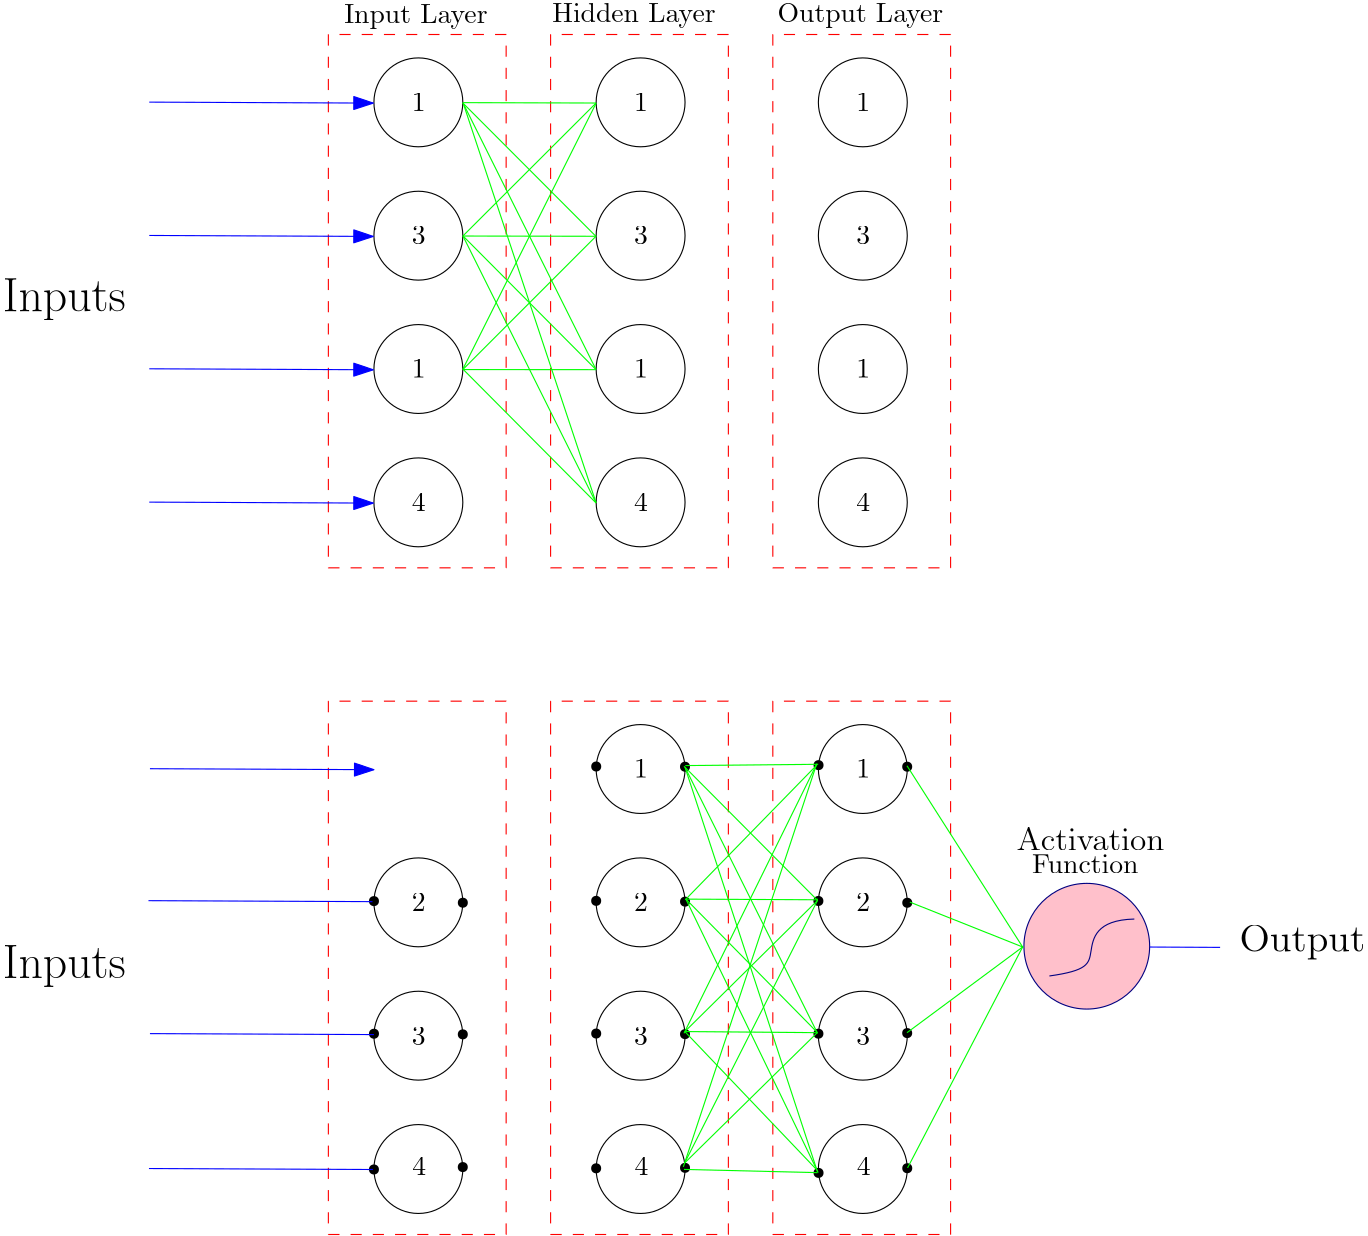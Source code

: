 <?xml version="1.0"?>
<!DOCTYPE ipe SYSTEM "ipe.dtd">
<ipe version="70218" creator="Ipe 7.2.26">
<info created="D:20230317225616" modified="D:20230318204840"/>
<ipestyle name="basic">
<symbol name="arrow/arc(spx)">
<path stroke="sym-stroke" fill="sym-stroke" pen="sym-pen">
0 0 m
-1 0.333 l
-1 -0.333 l
h
</path>
</symbol>
<symbol name="arrow/farc(spx)">
<path stroke="sym-stroke" fill="white" pen="sym-pen">
0 0 m
-1 0.333 l
-1 -0.333 l
h
</path>
</symbol>
<symbol name="arrow/ptarc(spx)">
<path stroke="sym-stroke" fill="sym-stroke" pen="sym-pen">
0 0 m
-1 0.333 l
-0.8 0 l
-1 -0.333 l
h
</path>
</symbol>
<symbol name="arrow/fptarc(spx)">
<path stroke="sym-stroke" fill="white" pen="sym-pen">
0 0 m
-1 0.333 l
-0.8 0 l
-1 -0.333 l
h
</path>
</symbol>
<symbol name="mark/circle(sx)" transformations="translations">
<path fill="sym-stroke">
0.6 0 0 0.6 0 0 e
0.4 0 0 0.4 0 0 e
</path>
</symbol>
<symbol name="mark/disk(sx)" transformations="translations">
<path fill="sym-stroke">
0.6 0 0 0.6 0 0 e
</path>
</symbol>
<symbol name="mark/fdisk(sfx)" transformations="translations">
<group>
<path fill="sym-fill">
0.5 0 0 0.5 0 0 e
</path>
<path fill="sym-stroke" fillrule="eofill">
0.6 0 0 0.6 0 0 e
0.4 0 0 0.4 0 0 e
</path>
</group>
</symbol>
<symbol name="mark/box(sx)" transformations="translations">
<path fill="sym-stroke" fillrule="eofill">
-0.6 -0.6 m
0.6 -0.6 l
0.6 0.6 l
-0.6 0.6 l
h
-0.4 -0.4 m
0.4 -0.4 l
0.4 0.4 l
-0.4 0.4 l
h
</path>
</symbol>
<symbol name="mark/square(sx)" transformations="translations">
<path fill="sym-stroke">
-0.6 -0.6 m
0.6 -0.6 l
0.6 0.6 l
-0.6 0.6 l
h
</path>
</symbol>
<symbol name="mark/fsquare(sfx)" transformations="translations">
<group>
<path fill="sym-fill">
-0.5 -0.5 m
0.5 -0.5 l
0.5 0.5 l
-0.5 0.5 l
h
</path>
<path fill="sym-stroke" fillrule="eofill">
-0.6 -0.6 m
0.6 -0.6 l
0.6 0.6 l
-0.6 0.6 l
h
-0.4 -0.4 m
0.4 -0.4 l
0.4 0.4 l
-0.4 0.4 l
h
</path>
</group>
</symbol>
<symbol name="mark/cross(sx)" transformations="translations">
<group>
<path fill="sym-stroke">
-0.43 -0.57 m
0.57 0.43 l
0.43 0.57 l
-0.57 -0.43 l
h
</path>
<path fill="sym-stroke">
-0.43 0.57 m
0.57 -0.43 l
0.43 -0.57 l
-0.57 0.43 l
h
</path>
</group>
</symbol>
<symbol name="arrow/fnormal(spx)">
<path stroke="sym-stroke" fill="white" pen="sym-pen">
0 0 m
-1 0.333 l
-1 -0.333 l
h
</path>
</symbol>
<symbol name="arrow/pointed(spx)">
<path stroke="sym-stroke" fill="sym-stroke" pen="sym-pen">
0 0 m
-1 0.333 l
-0.8 0 l
-1 -0.333 l
h
</path>
</symbol>
<symbol name="arrow/fpointed(spx)">
<path stroke="sym-stroke" fill="white" pen="sym-pen">
0 0 m
-1 0.333 l
-0.8 0 l
-1 -0.333 l
h
</path>
</symbol>
<symbol name="arrow/linear(spx)">
<path stroke="sym-stroke" pen="sym-pen">
-1 0.333 m
0 0 l
-1 -0.333 l
</path>
</symbol>
<symbol name="arrow/fdouble(spx)">
<path stroke="sym-stroke" fill="white" pen="sym-pen">
0 0 m
-1 0.333 l
-1 -0.333 l
h
-1 0 m
-2 0.333 l
-2 -0.333 l
h
</path>
</symbol>
<symbol name="arrow/double(spx)">
<path stroke="sym-stroke" fill="sym-stroke" pen="sym-pen">
0 0 m
-1 0.333 l
-1 -0.333 l
h
-1 0 m
-2 0.333 l
-2 -0.333 l
h
</path>
</symbol>
<symbol name="arrow/mid-normal(spx)">
<path stroke="sym-stroke" fill="sym-stroke" pen="sym-pen">
0.5 0 m
-0.5 0.333 l
-0.5 -0.333 l
h
</path>
</symbol>
<symbol name="arrow/mid-fnormal(spx)">
<path stroke="sym-stroke" fill="white" pen="sym-pen">
0.5 0 m
-0.5 0.333 l
-0.5 -0.333 l
h
</path>
</symbol>
<symbol name="arrow/mid-pointed(spx)">
<path stroke="sym-stroke" fill="sym-stroke" pen="sym-pen">
0.5 0 m
-0.5 0.333 l
-0.3 0 l
-0.5 -0.333 l
h
</path>
</symbol>
<symbol name="arrow/mid-fpointed(spx)">
<path stroke="sym-stroke" fill="white" pen="sym-pen">
0.5 0 m
-0.5 0.333 l
-0.3 0 l
-0.5 -0.333 l
h
</path>
</symbol>
<symbol name="arrow/mid-double(spx)">
<path stroke="sym-stroke" fill="sym-stroke" pen="sym-pen">
1 0 m
0 0.333 l
0 -0.333 l
h
0 0 m
-1 0.333 l
-1 -0.333 l
h
</path>
</symbol>
<symbol name="arrow/mid-fdouble(spx)">
<path stroke="sym-stroke" fill="white" pen="sym-pen">
1 0 m
0 0.333 l
0 -0.333 l
h
0 0 m
-1 0.333 l
-1 -0.333 l
h
</path>
</symbol>
<anglesize name="22.5 deg" value="22.5"/>
<anglesize name="30 deg" value="30"/>
<anglesize name="45 deg" value="45"/>
<anglesize name="60 deg" value="60"/>
<anglesize name="90 deg" value="90"/>
<arrowsize name="large" value="10"/>
<arrowsize name="small" value="5"/>
<arrowsize name="tiny" value="3"/>
<color name="blue" value="0 0 1"/>
<color name="brown" value="0.647 0.165 0.165"/>
<color name="darkblue" value="0 0 0.545"/>
<color name="darkcyan" value="0 0.545 0.545"/>
<color name="darkgray" value="0.663"/>
<color name="darkgreen" value="0 0.392 0"/>
<color name="darkmagenta" value="0.545 0 0.545"/>
<color name="darkorange" value="1 0.549 0"/>
<color name="darkred" value="0.545 0 0"/>
<color name="gold" value="1 0.843 0"/>
<color name="gray" value="0.745"/>
<color name="green" value="0 1 0"/>
<color name="lightblue" value="0.678 0.847 0.902"/>
<color name="lightcyan" value="0.878 1 1"/>
<color name="lightgray" value="0.827"/>
<color name="lightgreen" value="0.565 0.933 0.565"/>
<color name="lightyellow" value="1 1 0.878"/>
<color name="navy" value="0 0 0.502"/>
<color name="orange" value="1 0.647 0"/>
<color name="pink" value="1 0.753 0.796"/>
<color name="purple" value="0.627 0.125 0.941"/>
<color name="red" value="1 0 0"/>
<color name="seagreen" value="0.18 0.545 0.341"/>
<color name="turquoise" value="0.251 0.878 0.816"/>
<color name="violet" value="0.933 0.51 0.933"/>
<color name="yellow" value="1 1 0"/>
<dashstyle name="dash dot dotted" value="[4 2 1 2 1 2] 0"/>
<dashstyle name="dash dotted" value="[4 2 1 2] 0"/>
<dashstyle name="dashed" value="[4] 0"/>
<dashstyle name="dotted" value="[1 3] 0"/>
<gridsize name="10 pts (~3.5 mm)" value="10"/>
<gridsize name="14 pts (~5 mm)" value="14"/>
<gridsize name="16 pts (~6 mm)" value="16"/>
<gridsize name="20 pts (~7 mm)" value="20"/>
<gridsize name="28 pts (~10 mm)" value="28"/>
<gridsize name="32 pts (~12 mm)" value="32"/>
<gridsize name="4 pts" value="4"/>
<gridsize name="56 pts (~20 mm)" value="56"/>
<gridsize name="8 pts (~3 mm)" value="8"/>
<opacity name="10%" value="0.1"/>
<opacity name="30%" value="0.3"/>
<opacity name="50%" value="0.5"/>
<opacity name="75%" value="0.75"/>
<pen name="fat" value="1.2"/>
<pen name="heavier" value="0.8"/>
<pen name="ultrafat" value="2"/>
<symbolsize name="large" value="5"/>
<symbolsize name="small" value="2"/>
<symbolsize name="tiny" value="1.1"/>
<textsize name="Huge" value="\Huge"/>
<textsize name="LARGE" value="\LARGE"/>
<textsize name="Large" value="\Large"/>
<textsize name="footnote" value="\footnotesize"/>
<textsize name="huge" value="\huge"/>
<textsize name="large" value="\large"/>
<textsize name="script" value="\scriptsize"/>
<textsize name="small" value="\small"/>
<textsize name="tiny" value="\tiny"/>
<textstyle name="center" begin="\begin{center}" end="\end{center}"/>
<textstyle name="item" begin="\begin{itemize}\item{}" end="\end{itemize}"/>
<textstyle name="itemize" begin="\begin{itemize}" end="\end{itemize}"/>
<tiling name="falling" angle="-60" step="4" width="1"/>
<tiling name="rising" angle="30" step="4" width="1"/>
</ipestyle>
<page>
<layer name="alpha"/>
<view layers="alpha" active="alpha"/>
<path layer="alpha" matrix="1 0 0 1 31.5779 -559.79" stroke="black">
16 0 0 16 128 688 e
</path>
<path matrix="1 0 0 1 31.5779 -607.79" stroke="black">
16 0 0 16 128 688 e
</path>
<path matrix="1 0 0 1 31.5779 -655.79" stroke="black">
16 0 0 16 128 688 e
</path>
<path matrix="1 0 0 1 111.578 -511.79" stroke="black">
16 0 0 16 128 688 e
</path>
<path matrix="1 0 0 1 111.578 -559.79" stroke="black">
16 0 0 16 128 688 e
</path>
<path matrix="1 0 0 1 111.578 -607.79" stroke="black">
16 0 0 16 128 688 e
</path>
<path matrix="1 0 0 1 111.578 -655.79" stroke="black">
16 0 0 16 128 688 e
</path>
<path matrix="1 0 0 1 191.578 -511.79" stroke="black">
16 0 0 16 128 688 e
</path>
<path matrix="1 0 0 1 191.578 -559.79" stroke="black">
16 0 0 16 128 688 e
</path>
<path matrix="1 0 0 1 191.578 -607.79" stroke="black">
16 0 0 16 128 688 e
</path>
<path matrix="1 0 0 1 191.578 -655.79" stroke="black">
16 0 0 16 128 688 e
</path>
<text matrix="1 0 0 1 -66.8009 -450.883" transformations="translations" pos="224 576" stroke="black" type="label" width="4.981" height="6.42" depth="0" valign="baseline">2</text>
<text matrix="1 0 0 1 -66.8009 -451.121" transformations="translations" pos="224 528" stroke="black" type="label" width="4.981" height="6.42" depth="0" valign="baseline">3</text>
<text matrix="1 0 0 1 -66.8009 -450.883" transformations="translations" pos="304 624" stroke="black" type="label" width="4.981" height="6.42" depth="0" valign="baseline">1</text>
<text matrix="1 0 0 1 -66.8009 -450.883" transformations="translations" pos="304 576" stroke="black" type="label" width="4.981" height="6.42" depth="0" valign="baseline">2</text>
<text matrix="1 0 0 1 -66.8009 -451.121" transformations="translations" pos="304 528" stroke="black" type="label" width="4.981" height="6.42" depth="0" valign="baseline">3</text>
<text matrix="1 0 0 1 -66.8009 -450.883" transformations="translations" pos="384 624" stroke="black" type="label" width="4.981" height="6.42" depth="0" valign="baseline">1</text>
<text matrix="1 0 0 1 -66.8009 -450.883" transformations="translations" pos="384 576" stroke="black" type="label" width="4.981" height="6.42" depth="0" valign="baseline">2</text>
<text matrix="1 0 0 1 -66.8009 -451.121" transformations="translations" pos="384 528" stroke="black" type="label" width="4.981" height="6.42" depth="0" valign="baseline">3</text>
<text matrix="1 0 0 1 -66.5853 -449.954" transformations="translations" pos="224 480" stroke="black" type="label" width="4.981" height="6.42" depth="0" valign="baseline">4</text>
<text matrix="1 0 0 1 -66.5853 -449.954" transformations="translations" pos="304 480" stroke="black" type="label" width="4.981" height="6.42" depth="0" valign="baseline">4</text>
<text matrix="1 0 0 1 -66.5853 -449.954" transformations="translations" pos="384 480" stroke="black" type="label" width="4.981" height="6.42" depth="0" valign="baseline">4</text>
<path matrix="1 0 0 1 -64.8236 -439.359" stroke="red" dash="dashed">
192 640 m
192 448 l
256 448 l
256 640 l
h
</path>
<path matrix="1 0 0 1 15.1764 -439.359" stroke="red" dash="dashed">
192 640 m
192 448 l
256 448 l
256 640 l
h
</path>
<path matrix="1 0 0 1 95.176 -439.359" stroke="red" dash="dashed">
192 640 m
192 448 l
256 448 l
256 640 l
h
</path>
<path matrix="1 0 0 1 -64.8236 -439.359" fill="white">
405.875 644.905 m
405.875 644.905 l
h
</path>
<use matrix="1 0 0 1 -64.8236 -439.359" name="mark/disk(sx)" pos="288.427 616.473" size="normal" stroke="black"/>
<use matrix="1 0 0 1 -64.8236 -439.359" name="mark/disk(sx)" pos="288.411 568.108" size="normal" stroke="black"/>
<use matrix="1 0 0 1 -64.8236 -439.359" name="mark/disk(sx)" pos="288.42 520.341" size="normal" stroke="black"/>
<use matrix="1 0 0 1 -64.8236 -439.359" name="mark/disk(sx)" pos="288.403 471.821" size="normal" stroke="black"/>
<use matrix="1 0 0 1 -64.8236 -439.359" name="mark/disk(sx)" pos="320.38 616.401" size="normal" stroke="black"/>
<use matrix="1 0 0 1 -64.8236 -439.359" name="mark/disk(sx)" pos="320.399 567.822" size="normal" stroke="black"/>
<use matrix="1 0 0 1 -64.8236 -439.359" name="mark/disk(sx)" pos="320.392 520.131" size="normal" stroke="black"/>
<use matrix="1 0 0 1 -64.8236 -439.359" name="mark/disk(sx)" pos="320.396 471.998" size="normal" stroke="black"/>
<use matrix="1 0 0 1 -64.8236 -439.359" name="mark/disk(sx)" pos="368.462 616.964" size="normal" stroke="black"/>
<use matrix="1 0 0 1 -64.8236 -439.359" name="mark/disk(sx)" pos="368.409 568.065" size="normal" stroke="black"/>
<use matrix="1 0 0 1 -64.8236 -439.359" name="mark/disk(sx)" pos="368.418 520.289" size="normal" stroke="black"/>
<use matrix="1 0 0 1 -64.8236 -439.359" name="mark/disk(sx)" pos="368.463 470.171" size="normal" stroke="black"/>
<use matrix="1 0 0 1 -64.8236 -439.359" name="mark/disk(sx)" pos="400.38 616.406" size="normal" stroke="black"/>
<use matrix="1 0 0 1 -64.8236 -439.359" name="mark/disk(sx)" pos="400.401 567.418" size="normal" stroke="black"/>
<use matrix="1 0 0 1 -64.8236 -439.359" name="mark/disk(sx)" pos="400.374 520.5" size="normal" stroke="black"/>
<use matrix="1 0 0 1 -64.8236 -439.359" name="mark/disk(sx)" pos="400.399 471.856" size="normal" stroke="black"/>
<use matrix="1 0 0 1 -64.8236 -439.359" name="mark/disk(sx)" pos="240.401 567.434" size="normal" stroke="black"/>
<use matrix="1 0 0 1 -64.8236 -439.359" name="mark/disk(sx)" pos="240.394 520.043" size="normal" stroke="black"/>
<use matrix="1 0 0 1 -64.8236 -439.359" name="mark/disk(sx)" pos="240.386 472.266" size="normal" stroke="black"/>
<path matrix="1 0 0 1 -64.8236 -439.359" stroke="green">
320.484 616.807 m
368.331 617.269 l
</path>
<path matrix="1 0 0 1 -64.8236 -439.359" stroke="green">
320.022 616.576 m
368.1 568.267 l
</path>
<path matrix="1 0 0 1 -64.8236 -439.359" stroke="green">
320.389 616.207 m
368.1 520.421 l
</path>
<path matrix="1 0 0 1 -64.8236 -439.359" stroke="green">
320.389 616.207 m
368.1 470.494 l
</path>
<path matrix="1 0 0 1 -64.8236 -439.359" stroke="green">
320.484 568.498 m
367.868 617.038 l
</path>
<path matrix="1 0 0 1 -64.8236 -439.359" stroke="green">
320.484 568.729 m
367.868 568.498 l
</path>
<path matrix="1 0 0 1 -64.8236 -439.359" stroke="green">
320.709 568.728 m
367.868 520.883 l
</path>
<path matrix="1 0 0 1 -64.8236 -439.359" stroke="green">
320.709 568.728 m
368.331 470.263 l
</path>
<path matrix="1 0 0 1 -64.8236 -439.359" stroke="green">
320.022 520.421 m
367.868 617.5 l
</path>
<path matrix="1 0 0 1 -64.8236 -439.359" stroke="green">
320.333 521.051 m
368.1 568.267 l
367.868 568.961 l
</path>
<path matrix="1 0 0 1 -64.8236 -439.359" stroke="green">
320.333 521.051 m
368.1 520.652 l
</path>
<path matrix="1 0 0 1 -64.8236 -439.359" stroke="green">
320.333 521.051 m
367.849 471.258 l
</path>
<path matrix="1 0 0 1 -64.8236 -439.359" stroke="green">
319.791 472.344 m
367.752 617.264 l
</path>
<path matrix="1 0 0 1 -64.8236 -439.359" stroke="green">
320.253 473.741 m
368.1 568.267 l
</path>
<path matrix="1 0 0 1 -64.8236 -439.359" stroke="green">
320.253 473.741 m
367.984 520.653 l
</path>
<path matrix="1 0 0 1 -64.8236 -439.359" stroke="green">
320.022 471.419 m
368.1 470.263 l
</path>
<use matrix="1 0 0 1 -64.8236 -439.359" name="mark/disk(sx)" pos="208.408 568.015" size="normal" stroke="black"/>
<use matrix="1 0 0 1 -64.8236 -439.359" name="mark/disk(sx)" pos="208.417 520.274" size="normal" stroke="black"/>
<use matrix="1 0 0 1 -64.8236 -439.359" name="mark/disk(sx)" pos="208.402 471.403" size="normal" stroke="black"/>
<path matrix="1 0 0 1 -64.8236 -439.359" stroke="blue" rarrow="normal/normal">
208.403 615.33 m
127.768 615.681 l
</path>
<path matrix="1 0 0 1 -65.3573 -486.864" stroke="blue">
208.403 615.33 m
127.768 615.681 l
</path>
<path matrix="1 0 0 1 -64.8235 -534.724" stroke="blue">
208.403 615.33 m
127.768 615.681 l
</path>
<path matrix="1 0 0 1 -65.1793 -583.295" stroke="blue">
208.403 615.33 m
127.768 615.681 l
</path>
<text matrix="1 0 0 1 -78.0874 -464.717" transformations="translations" pos="88.0501 565.686" stroke="black" type="label" width="44.307" height="11.76" depth="3.35" valign="baseline" size="LARGE">Inputs</text>
<text matrix="1 0 0 1 -53.4134 -452.468" transformations="translations" pos="508.592 562.956" stroke="black" type="label" width="45.263" height="9.803" depth="2.79" valign="baseline" size="Large">Output</text>
<path matrix="1 0 0 1 -47.792 -15.584" stroke="navy" fill="pink">
22.6274 0 0 22.6274 448 128 e
</path>
<path stroke="green">
335.477 177.384 m
377.285 111.865 l
</path>
<path stroke="green">
336.517 128.297 m
377.285 112.073 l
</path>
<path stroke="green">
335.477 81.2887 m
377.107 112.143 l
</path>
<path stroke="green">
335.685 32.617 m
377.107 112.143 l
</path>
<path matrix="1 0 0 1 -37.1443 1.60105" stroke="navy">
454.47 120.598 m
440.541 120.278
438.62 106.829
437.659 102.026
423.89 100.105 c
</path>
<path stroke="blue">
422.938 112.121 m
448.202 111.998 l
</path>
<text matrix="1 0 0 1 -1.24799 -39.5198" transformations="translations" pos="376.106 186.507" stroke="black" type="label" width="53.323" height="8.169" depth="0" valign="baseline" size="large">Activation</text>
<text matrix="1 0 0 1 -18.5119 -35.3598" transformations="translations" pos="398.986 174.027" stroke="black" type="label" width="41.649" height="6.808" depth="0" valign="baseline">Function
</text>
<path matrix="1 0 0 1 -64.8236 -199.359" stroke="red" dash="dashed">
192 640 m
192 448 l
256 448 l
256 640 l
h
</path>
<path matrix="1 0 0 1 15.1764 -199.359" stroke="red" dash="dashed">
192 640 m
192 448 l
256 448 l
256 640 l
h
</path>
<path matrix="1 0 0 1 95.1764 -199.359" stroke="red" dash="dashed">
192 640 m
192 448 l
256 448 l
256 640 l
h
</path>
<text matrix="1 0 0 1 -84.3292 -229.788" transformations="translations" pos="217.178 674.528" stroke="black" type="label" width="51.64" height="6.815" depth="1.93" valign="baseline">Input
Layer</text>
<text matrix="1 0 0 1 -81.5984 -201.31" transformations="translations" pos="289.349 646.44" stroke="black" type="label" width="62.156" height="6.926" depth="1.93" valign="baseline">Hidden Layer
</text>
<text matrix="1 0 0 1 -85.8897 -203.65" transformations="translations" pos="374.783 648.781" stroke="black" type="label" width="59.665" height="6.815" depth="1.93" valign="baseline">Output Layer</text>
<text matrix="1 0 0 1 -66.8009 -210.883" transformations="translations" pos="224 624" stroke="black" type="label" width="4.981" height="6.42" depth="0" valign="baseline">1</text>
<path matrix="1 0 0 1 31.5779 -271.79" stroke="black">
16 0 0 16 128 688 e
</path>
<text matrix="1 0 0 1 -66.8009 -258.883" transformations="translations" pos="224 624" stroke="black" type="label" width="4.981" height="6.42" depth="0" valign="baseline">3</text>
<path matrix="1 0 0 1 31.5779 -319.79" stroke="black">
16 0 0 16 128 688 e
</path>
<text matrix="1 0 0 1 -66.8009 -306.883" transformations="translations" pos="224 624" stroke="black" type="label" width="4.981" height="6.42" depth="0" valign="baseline">1</text>
<path matrix="1 0 0 1 31.5779 -367.79" stroke="black">
16 0 0 16 128 688 e
</path>
<text matrix="1 0 0 1 -66.8009 -354.883" transformations="translations" pos="224 624" stroke="black" type="label" width="4.981" height="6.42" depth="0" valign="baseline">4</text>
<path matrix="1 0 0 1 31.5779 -415.79" stroke="black">
16 0 0 16 128 688 e
</path>
<text matrix="1 0 0 1 13.1991 -210.883" transformations="translations" pos="224 624" stroke="black" type="label" width="4.981" height="6.42" depth="0" valign="baseline">1</text>
<path matrix="1 0 0 1 111.578 -271.79" stroke="black">
16 0 0 16 128 688 e
</path>
<text matrix="1 0 0 1 13.1991 -258.883" transformations="translations" pos="224 624" stroke="black" type="label" width="4.981" height="6.42" depth="0" valign="baseline">3</text>
<path matrix="1 0 0 1 111.578 -319.79" stroke="black">
16 0 0 16 128 688 e
</path>
<text matrix="1 0 0 1 13.1991 -306.883" transformations="translations" pos="224 624" stroke="black" type="label" width="4.981" height="6.42" depth="0" valign="baseline">1</text>
<path matrix="1 0 0 1 111.578 -367.79" stroke="black">
16 0 0 16 128 688 e
</path>
<text matrix="1 0 0 1 13.1991 -354.883" transformations="translations" pos="224 624" stroke="black" type="label" width="4.981" height="6.42" depth="0" valign="baseline">4</text>
<path matrix="1 0 0 1 111.578 -415.79" stroke="black">
16 0 0 16 128 688 e
</path>
<text matrix="1 0 0 1 93.1991 -210.883" transformations="translations" pos="224 624" stroke="black" type="label" width="4.981" height="6.42" depth="0" valign="baseline">1</text>
<path matrix="1 0 0 1 191.578 -271.79" stroke="black">
16 0 0 16 128 688 e
</path>
<text matrix="1 0 0 1 93.1991 -258.883" transformations="translations" pos="224 624" stroke="black" type="label" width="4.981" height="6.42" depth="0" valign="baseline">3</text>
<path matrix="1 0 0 1 191.578 -319.79" stroke="black">
16 0 0 16 128 688 e
</path>
<text matrix="1 0 0 1 93.1991 -306.883" transformations="translations" pos="224 624" stroke="black" type="label" width="4.981" height="6.42" depth="0" valign="baseline">1</text>
<path matrix="1 0 0 1 191.578 -367.79" stroke="black">
16 0 0 16 128 688 e
</path>
<text matrix="1 0 0 1 93.1991 -354.883" transformations="translations" pos="224 624" stroke="black" type="label" width="4.981" height="6.42" depth="0" valign="baseline">4</text>
<path matrix="1 0 0 1 191.578 -415.79" stroke="black">
16 0 0 16 128 688 e
</path>
<path matrix="1 0 0 1 -65.0712 -199.389" stroke="blue" rarrow="normal/normal">
208.403 615.33 m
127.768 615.681 l
</path>
<path matrix="1 0 0 1 -65.0712 -247.389" stroke="blue" rarrow="normal/normal">
208.403 615.33 m
127.768 615.681 l
</path>
<path matrix="1 0 0 1 -65.0712 -295.389" stroke="blue" rarrow="normal/normal">
208.403 615.33 m
127.768 615.681 l
</path>
<path matrix="1 0 0 1 -65.0712 -343.389" stroke="blue" rarrow="normal/normal">
208.403 615.33 m
127.768 615.681 l
</path>
<text matrix="1 0 0 1 -78.0874 -224.717" transformations="translations" pos="88.0501 565.686" stroke="black" type="label" width="44.307" height="11.76" depth="3.35" valign="baseline" size="LARGE">Inputs</text>
<path matrix="1 0 0 1 0.23411 144.029" stroke="green" fill="green">
175.522 272.078 m
223.316 271.939 l
</path>
<path stroke="green" fill="white">
175.556 416.008 m
223.51 367.959 l
</path>
<path stroke="green" fill="white">
175.598 416.083 m
223.541 320.002 l
</path>
<path stroke="green" fill="white">
175.631 416.14 m
223.573 271.982 l
</path>
<path stroke="green" fill="white">
175.573 368.083 m
223.634 367.997 l
</path>
<path stroke="green" fill="white">
175.601 368.101 m
223.529 415.951 l
</path>
<path stroke="green" fill="white">
175.619 368.133 m
223.493 320.028 l
</path>
<path stroke="green" fill="white">
175.612 368.135 m
223.529 272.023 l
</path>
<path stroke="green" fill="white">
175.584 320.01 m
223.557 319.979 l
</path>
<path stroke="green" fill="white">
175.527 320.04 m
223.58 415.95 l
</path>
<path stroke="green" fill="green">
175.578 320.025 m
223.507 367.986 l
</path>
<path stroke="green" fill="white">
175.674 320.112 m
223.533 271.993 l
</path>
</page>
</ipe>
